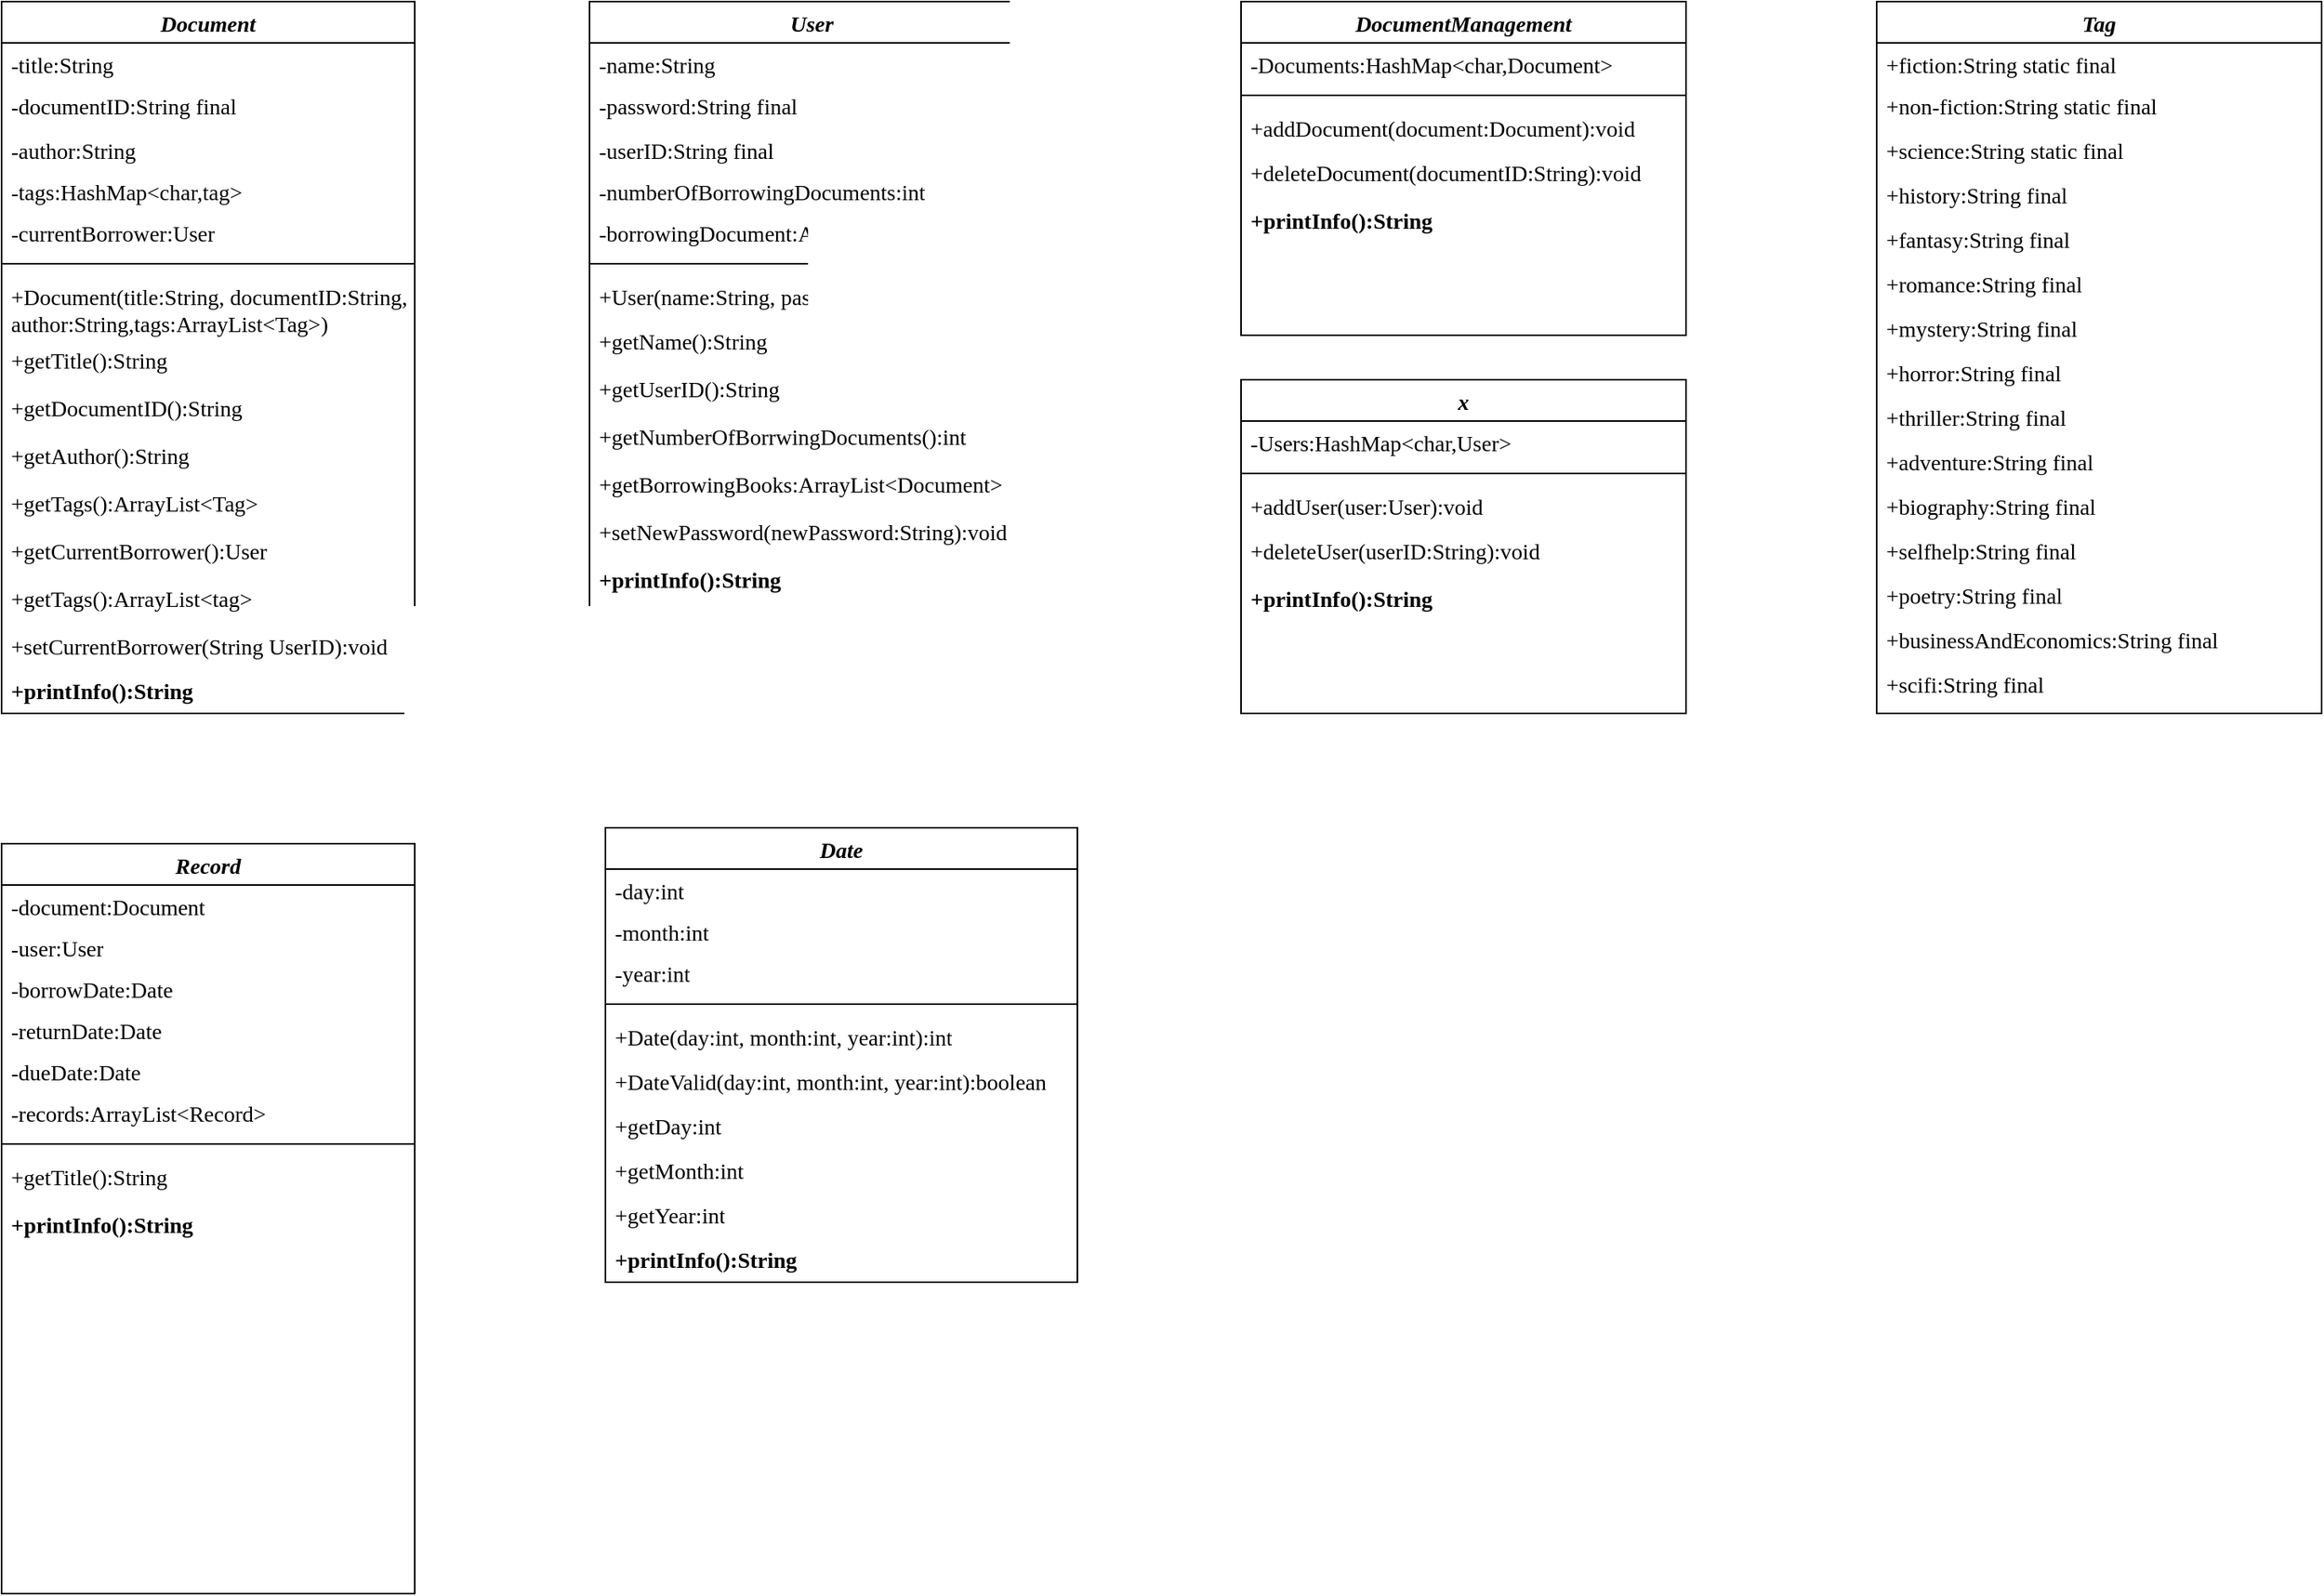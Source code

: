 <mxfile version="26.1.0">
  <diagram id="C5RBs43oDa-KdzZeNtuy" name="Page-1">
    <mxGraphModel dx="1246" dy="526" grid="1" gridSize="10" guides="1" tooltips="1" connect="1" arrows="1" fold="1" page="1" pageScale="1" pageWidth="827" pageHeight="1169" math="0" shadow="0">
      <root>
        <mxCell id="WIyWlLk6GJQsqaUBKTNV-0" />
        <mxCell id="WIyWlLk6GJQsqaUBKTNV-1" parent="WIyWlLk6GJQsqaUBKTNV-0" />
        <mxCell id="zkfFHV4jXpPFQw0GAbJ--0" value="Document" style="swimlane;fontStyle=3;align=center;verticalAlign=top;childLayout=stackLayout;horizontal=1;startSize=26;horizontalStack=0;resizeParent=1;resizeLast=0;collapsible=1;marginBottom=0;rounded=0;shadow=0;strokeWidth=1;whiteSpace=wrap;fontSize=14;fontFamily=Mali;" parent="WIyWlLk6GJQsqaUBKTNV-1" vertex="1">
          <mxGeometry x="140" width="260" height="448" as="geometry">
            <mxRectangle x="220" y="120" width="160" height="26" as="alternateBounds" />
          </mxGeometry>
        </mxCell>
        <mxCell id="zkfFHV4jXpPFQw0GAbJ--2" value="-title:String" style="text;align=left;verticalAlign=top;spacingLeft=4;spacingRight=4;overflow=hidden;rotatable=0;points=[[0,0.5],[1,0.5]];portConstraint=eastwest;rounded=0;shadow=0;html=0;whiteSpace=wrap;fontSize=14;fontFamily=Mali;" parent="zkfFHV4jXpPFQw0GAbJ--0" vertex="1">
          <mxGeometry y="26" width="260" height="26" as="geometry" />
        </mxCell>
        <mxCell id="zkfFHV4jXpPFQw0GAbJ--3" value="-documentID:String final" style="text;align=left;verticalAlign=top;spacingLeft=4;spacingRight=4;overflow=hidden;rotatable=0;points=[[0,0.5],[1,0.5]];portConstraint=eastwest;rounded=0;shadow=0;html=0;whiteSpace=wrap;fontSize=14;fontFamily=Mali;" parent="zkfFHV4jXpPFQw0GAbJ--0" vertex="1">
          <mxGeometry y="52" width="260" height="28" as="geometry" />
        </mxCell>
        <mxCell id="aTSul-BIoo_N8RE2OFc6-5" value="-author:String" style="text;align=left;verticalAlign=top;spacingLeft=4;spacingRight=4;overflow=hidden;rotatable=0;points=[[0,0.5],[1,0.5]];portConstraint=eastwest;rounded=0;shadow=0;html=0;whiteSpace=wrap;fontSize=14;fontFamily=Mali;" parent="zkfFHV4jXpPFQw0GAbJ--0" vertex="1">
          <mxGeometry y="80" width="260" height="26" as="geometry" />
        </mxCell>
        <mxCell id="aTSul-BIoo_N8RE2OFc6-9" value="-tags:HashMap&lt;char,tag&gt;" style="text;align=left;verticalAlign=top;spacingLeft=4;spacingRight=4;overflow=hidden;rotatable=0;points=[[0,0.5],[1,0.5]];portConstraint=eastwest;rounded=0;shadow=0;html=0;whiteSpace=wrap;fontSize=14;fontFamily=Mali;" parent="zkfFHV4jXpPFQw0GAbJ--0" vertex="1">
          <mxGeometry y="106" width="260" height="26" as="geometry" />
        </mxCell>
        <mxCell id="aTSul-BIoo_N8RE2OFc6-10" value="-currentBorrower:User" style="text;align=left;verticalAlign=top;spacingLeft=4;spacingRight=4;overflow=hidden;rotatable=0;points=[[0,0.5],[1,0.5]];portConstraint=eastwest;rounded=0;shadow=0;html=0;whiteSpace=wrap;fontSize=14;fontFamily=Mali;" parent="zkfFHV4jXpPFQw0GAbJ--0" vertex="1">
          <mxGeometry y="132" width="260" height="26" as="geometry" />
        </mxCell>
        <mxCell id="zkfFHV4jXpPFQw0GAbJ--4" value="" style="line;html=1;strokeWidth=1;align=left;verticalAlign=middle;spacingTop=-1;spacingLeft=3;spacingRight=3;rotatable=0;labelPosition=right;points=[];portConstraint=eastwest;whiteSpace=wrap;fontSize=14;fontFamily=Mali;" parent="zkfFHV4jXpPFQw0GAbJ--0" vertex="1">
          <mxGeometry y="158" width="260" height="14" as="geometry" />
        </mxCell>
        <mxCell id="zkfFHV4jXpPFQw0GAbJ--5" value="+Document(title:String, documentID:String, author:String,tags:ArrayList&lt;Tag&gt;)" style="text;align=left;verticalAlign=top;spacingLeft=4;spacingRight=4;overflow=hidden;rotatable=0;points=[[0,0.5],[1,0.5]];portConstraint=eastwest;whiteSpace=wrap;fontSize=14;fontFamily=Mali;" parent="zkfFHV4jXpPFQw0GAbJ--0" vertex="1">
          <mxGeometry y="172" width="260" height="40" as="geometry" />
        </mxCell>
        <mxCell id="IluqJxnMN8UQDmzil1uz-0" value="+getTitle():String" style="text;align=left;verticalAlign=top;spacingLeft=4;spacingRight=4;overflow=hidden;rotatable=0;points=[[0,0.5],[1,0.5]];portConstraint=eastwest;whiteSpace=wrap;fontSize=14;fontFamily=Mali;" parent="zkfFHV4jXpPFQw0GAbJ--0" vertex="1">
          <mxGeometry y="212" width="260" height="30" as="geometry" />
        </mxCell>
        <mxCell id="IluqJxnMN8UQDmzil1uz-1" value="+getDocumentID():String" style="text;align=left;verticalAlign=top;spacingLeft=4;spacingRight=4;overflow=hidden;rotatable=0;points=[[0,0.5],[1,0.5]];portConstraint=eastwest;whiteSpace=wrap;fontSize=14;fontFamily=Mali;" parent="zkfFHV4jXpPFQw0GAbJ--0" vertex="1">
          <mxGeometry y="242" width="260" height="30" as="geometry" />
        </mxCell>
        <mxCell id="IluqJxnMN8UQDmzil1uz-2" value="+getAuthor():String" style="text;align=left;verticalAlign=top;spacingLeft=4;spacingRight=4;overflow=hidden;rotatable=0;points=[[0,0.5],[1,0.5]];portConstraint=eastwest;whiteSpace=wrap;fontSize=14;fontFamily=Mali;" parent="zkfFHV4jXpPFQw0GAbJ--0" vertex="1">
          <mxGeometry y="272" width="260" height="30" as="geometry" />
        </mxCell>
        <mxCell id="IluqJxnMN8UQDmzil1uz-3" value="+getTags():ArrayList&lt;Tag&gt;" style="text;align=left;verticalAlign=top;spacingLeft=4;spacingRight=4;overflow=hidden;rotatable=0;points=[[0,0.5],[1,0.5]];portConstraint=eastwest;whiteSpace=wrap;fontSize=14;fontFamily=Mali;" parent="zkfFHV4jXpPFQw0GAbJ--0" vertex="1">
          <mxGeometry y="302" width="260" height="30" as="geometry" />
        </mxCell>
        <mxCell id="IluqJxnMN8UQDmzil1uz-4" value="+getCurrentBorrower():User" style="text;align=left;verticalAlign=top;spacingLeft=4;spacingRight=4;overflow=hidden;rotatable=0;points=[[0,0.5],[1,0.5]];portConstraint=eastwest;whiteSpace=wrap;fontSize=14;fontFamily=Mali;" parent="zkfFHV4jXpPFQw0GAbJ--0" vertex="1">
          <mxGeometry y="332" width="260" height="30" as="geometry" />
        </mxCell>
        <mxCell id="IluqJxnMN8UQDmzil1uz-5" value="+getTags():ArrayList&lt;tag&gt;" style="text;align=left;verticalAlign=top;spacingLeft=4;spacingRight=4;overflow=hidden;rotatable=0;points=[[0,0.5],[1,0.5]];portConstraint=eastwest;whiteSpace=wrap;fontSize=14;fontFamily=Mali;" parent="zkfFHV4jXpPFQw0GAbJ--0" vertex="1">
          <mxGeometry y="362" width="260" height="30" as="geometry" />
        </mxCell>
        <mxCell id="IluqJxnMN8UQDmzil1uz-6" value="+setCurrentBorrower(String UserID):void" style="text;align=left;verticalAlign=top;spacingLeft=4;spacingRight=4;overflow=hidden;rotatable=0;points=[[0,0.5],[1,0.5]];portConstraint=eastwest;whiteSpace=wrap;fontSize=14;fontFamily=Mali;" parent="zkfFHV4jXpPFQw0GAbJ--0" vertex="1">
          <mxGeometry y="392" width="260" height="28" as="geometry" />
        </mxCell>
        <mxCell id="IluqJxnMN8UQDmzil1uz-8" value="+printInfo():String" style="text;align=left;verticalAlign=top;spacingLeft=4;spacingRight=4;overflow=hidden;rotatable=0;points=[[0,0.5],[1,0.5]];portConstraint=eastwest;whiteSpace=wrap;fontSize=14;fontFamily=Mali;fontStyle=1" parent="zkfFHV4jXpPFQw0GAbJ--0" vertex="1">
          <mxGeometry y="420" width="260" height="28" as="geometry" />
        </mxCell>
        <mxCell id="IluqJxnMN8UQDmzil1uz-9" value="User" style="swimlane;fontStyle=3;align=center;verticalAlign=top;childLayout=stackLayout;horizontal=1;startSize=26;horizontalStack=0;resizeParent=1;resizeLast=0;collapsible=1;marginBottom=0;rounded=0;shadow=0;strokeWidth=1;whiteSpace=wrap;fontSize=14;fontFamily=Mali;" parent="WIyWlLk6GJQsqaUBKTNV-1" vertex="1">
          <mxGeometry x="510" width="280" height="448" as="geometry">
            <mxRectangle x="220" y="120" width="160" height="26" as="alternateBounds" />
          </mxGeometry>
        </mxCell>
        <mxCell id="IluqJxnMN8UQDmzil1uz-10" value="-name:String" style="text;align=left;verticalAlign=top;spacingLeft=4;spacingRight=4;overflow=hidden;rotatable=0;points=[[0,0.5],[1,0.5]];portConstraint=eastwest;rounded=0;shadow=0;html=0;whiteSpace=wrap;fontSize=14;fontFamily=Mali;" parent="IluqJxnMN8UQDmzil1uz-9" vertex="1">
          <mxGeometry y="26" width="280" height="26" as="geometry" />
        </mxCell>
        <mxCell id="IluqJxnMN8UQDmzil1uz-11" value="-password:String final" style="text;align=left;verticalAlign=top;spacingLeft=4;spacingRight=4;overflow=hidden;rotatable=0;points=[[0,0.5],[1,0.5]];portConstraint=eastwest;rounded=0;shadow=0;html=0;whiteSpace=wrap;fontSize=14;fontFamily=Mali;" parent="IluqJxnMN8UQDmzil1uz-9" vertex="1">
          <mxGeometry y="52" width="280" height="28" as="geometry" />
        </mxCell>
        <mxCell id="IluqJxnMN8UQDmzil1uz-12" value="-userID:String final" style="text;align=left;verticalAlign=top;spacingLeft=4;spacingRight=4;overflow=hidden;rotatable=0;points=[[0,0.5],[1,0.5]];portConstraint=eastwest;rounded=0;shadow=0;html=0;whiteSpace=wrap;fontSize=14;fontFamily=Mali;" parent="IluqJxnMN8UQDmzil1uz-9" vertex="1">
          <mxGeometry y="80" width="280" height="26" as="geometry" />
        </mxCell>
        <mxCell id="IluqJxnMN8UQDmzil1uz-13" value="-numberOfBorrowingDocuments:int" style="text;align=left;verticalAlign=top;spacingLeft=4;spacingRight=4;overflow=hidden;rotatable=0;points=[[0,0.5],[1,0.5]];portConstraint=eastwest;rounded=0;shadow=0;html=0;whiteSpace=wrap;fontSize=14;fontFamily=Mali;" parent="IluqJxnMN8UQDmzil1uz-9" vertex="1">
          <mxGeometry y="106" width="280" height="26" as="geometry" />
        </mxCell>
        <mxCell id="IluqJxnMN8UQDmzil1uz-14" value="-borrowingDocument:ArrayList&lt;Document&gt;" style="text;align=left;verticalAlign=top;spacingLeft=4;spacingRight=4;overflow=hidden;rotatable=0;points=[[0,0.5],[1,0.5]];portConstraint=eastwest;rounded=0;shadow=0;html=0;whiteSpace=wrap;fontSize=14;fontFamily=Mali;" parent="IluqJxnMN8UQDmzil1uz-9" vertex="1">
          <mxGeometry y="132" width="280" height="26" as="geometry" />
        </mxCell>
        <mxCell id="IluqJxnMN8UQDmzil1uz-15" value="" style="line;html=1;strokeWidth=1;align=left;verticalAlign=middle;spacingTop=-1;spacingLeft=3;spacingRight=3;rotatable=0;labelPosition=right;points=[];portConstraint=eastwest;whiteSpace=wrap;fontSize=14;fontFamily=Mali;" parent="IluqJxnMN8UQDmzil1uz-9" vertex="1">
          <mxGeometry y="158" width="280" height="14" as="geometry" />
        </mxCell>
        <mxCell id="IluqJxnMN8UQDmzil1uz-16" value="+User(name:String, password:String)" style="text;align=left;verticalAlign=top;spacingLeft=4;spacingRight=4;overflow=hidden;rotatable=0;points=[[0,0.5],[1,0.5]];portConstraint=eastwest;whiteSpace=wrap;fontSize=14;fontFamily=Mali;" parent="IluqJxnMN8UQDmzil1uz-9" vertex="1">
          <mxGeometry y="172" width="280" height="28" as="geometry" />
        </mxCell>
        <mxCell id="IluqJxnMN8UQDmzil1uz-17" value="+getName():String" style="text;align=left;verticalAlign=top;spacingLeft=4;spacingRight=4;overflow=hidden;rotatable=0;points=[[0,0.5],[1,0.5]];portConstraint=eastwest;whiteSpace=wrap;fontSize=14;fontFamily=Mali;" parent="IluqJxnMN8UQDmzil1uz-9" vertex="1">
          <mxGeometry y="200" width="280" height="30" as="geometry" />
        </mxCell>
        <mxCell id="IluqJxnMN8UQDmzil1uz-18" value="+getUserID():String" style="text;align=left;verticalAlign=top;spacingLeft=4;spacingRight=4;overflow=hidden;rotatable=0;points=[[0,0.5],[1,0.5]];portConstraint=eastwest;whiteSpace=wrap;fontSize=14;fontFamily=Mali;" parent="IluqJxnMN8UQDmzil1uz-9" vertex="1">
          <mxGeometry y="230" width="280" height="30" as="geometry" />
        </mxCell>
        <mxCell id="IluqJxnMN8UQDmzil1uz-19" value="+getNumberOfBorrwingDocuments():int" style="text;align=left;verticalAlign=top;spacingLeft=4;spacingRight=4;overflow=hidden;rotatable=0;points=[[0,0.5],[1,0.5]];portConstraint=eastwest;whiteSpace=wrap;fontSize=14;fontFamily=Mali;" parent="IluqJxnMN8UQDmzil1uz-9" vertex="1">
          <mxGeometry y="260" width="280" height="30" as="geometry" />
        </mxCell>
        <mxCell id="IluqJxnMN8UQDmzil1uz-20" value="+getBorrowingBooks:ArrayList&lt;Document&gt;" style="text;align=left;verticalAlign=top;spacingLeft=4;spacingRight=4;overflow=hidden;rotatable=0;points=[[0,0.5],[1,0.5]];portConstraint=eastwest;whiteSpace=wrap;fontSize=14;fontFamily=Mali;" parent="IluqJxnMN8UQDmzil1uz-9" vertex="1">
          <mxGeometry y="290" width="280" height="30" as="geometry" />
        </mxCell>
        <mxCell id="IluqJxnMN8UQDmzil1uz-21" value="+setNewPassword(newPassword:String):void" style="text;align=left;verticalAlign=top;spacingLeft=4;spacingRight=4;overflow=hidden;rotatable=0;points=[[0,0.5],[1,0.5]];portConstraint=eastwest;whiteSpace=wrap;fontSize=14;fontFamily=Mali;" parent="IluqJxnMN8UQDmzil1uz-9" vertex="1">
          <mxGeometry y="320" width="280" height="30" as="geometry" />
        </mxCell>
        <mxCell id="IluqJxnMN8UQDmzil1uz-24" value="+printInfo():String" style="text;align=left;verticalAlign=top;spacingLeft=4;spacingRight=4;overflow=hidden;rotatable=0;points=[[0,0.5],[1,0.5]];portConstraint=eastwest;whiteSpace=wrap;fontSize=14;fontFamily=Mali;fontStyle=1" parent="IluqJxnMN8UQDmzil1uz-9" vertex="1">
          <mxGeometry y="350" width="280" height="28" as="geometry" />
        </mxCell>
        <mxCell id="IluqJxnMN8UQDmzil1uz-26" value="DocumentManagement" style="swimlane;fontStyle=3;align=center;verticalAlign=top;childLayout=stackLayout;horizontal=1;startSize=26;horizontalStack=0;resizeParent=1;resizeLast=0;collapsible=1;marginBottom=0;rounded=0;shadow=0;strokeWidth=1;whiteSpace=wrap;fontSize=14;fontFamily=Mali;" parent="WIyWlLk6GJQsqaUBKTNV-1" vertex="1">
          <mxGeometry x="920" width="280" height="210" as="geometry">
            <mxRectangle x="220" y="120" width="160" height="26" as="alternateBounds" />
          </mxGeometry>
        </mxCell>
        <mxCell id="IluqJxnMN8UQDmzil1uz-27" value="-Documents:HashMap&lt;char,Document&gt;" style="text;align=left;verticalAlign=top;spacingLeft=4;spacingRight=4;overflow=hidden;rotatable=0;points=[[0,0.5],[1,0.5]];portConstraint=eastwest;rounded=0;shadow=0;html=0;whiteSpace=wrap;fontSize=14;fontFamily=Mali;" parent="IluqJxnMN8UQDmzil1uz-26" vertex="1">
          <mxGeometry y="26" width="280" height="26" as="geometry" />
        </mxCell>
        <mxCell id="IluqJxnMN8UQDmzil1uz-32" value="" style="line;html=1;strokeWidth=1;align=left;verticalAlign=middle;spacingTop=-1;spacingLeft=3;spacingRight=3;rotatable=0;labelPosition=right;points=[];portConstraint=eastwest;whiteSpace=wrap;fontSize=14;fontFamily=Mali;" parent="IluqJxnMN8UQDmzil1uz-26" vertex="1">
          <mxGeometry y="52" width="280" height="14" as="geometry" />
        </mxCell>
        <mxCell id="IluqJxnMN8UQDmzil1uz-33" value="+addDocument(document:Document):void" style="text;align=left;verticalAlign=top;spacingLeft=4;spacingRight=4;overflow=hidden;rotatable=0;points=[[0,0.5],[1,0.5]];portConstraint=eastwest;whiteSpace=wrap;fontSize=14;fontFamily=Mali;" parent="IluqJxnMN8UQDmzil1uz-26" vertex="1">
          <mxGeometry y="66" width="280" height="28" as="geometry" />
        </mxCell>
        <mxCell id="IluqJxnMN8UQDmzil1uz-34" value="+deleteDocument(documentID:String):void" style="text;align=left;verticalAlign=top;spacingLeft=4;spacingRight=4;overflow=hidden;rotatable=0;points=[[0,0.5],[1,0.5]];portConstraint=eastwest;whiteSpace=wrap;fontSize=14;fontFamily=Mali;" parent="IluqJxnMN8UQDmzil1uz-26" vertex="1">
          <mxGeometry y="94" width="280" height="30" as="geometry" />
        </mxCell>
        <mxCell id="IluqJxnMN8UQDmzil1uz-39" value="+printInfo():String" style="text;align=left;verticalAlign=top;spacingLeft=4;spacingRight=4;overflow=hidden;rotatable=0;points=[[0,0.5],[1,0.5]];portConstraint=eastwest;whiteSpace=wrap;fontSize=14;fontFamily=Mali;fontStyle=1" parent="IluqJxnMN8UQDmzil1uz-26" vertex="1">
          <mxGeometry y="124" width="280" height="28" as="geometry" />
        </mxCell>
        <mxCell id="IluqJxnMN8UQDmzil1uz-41" value="x" style="swimlane;fontStyle=3;align=center;verticalAlign=top;childLayout=stackLayout;horizontal=1;startSize=26;horizontalStack=0;resizeParent=1;resizeLast=0;collapsible=1;marginBottom=0;rounded=0;shadow=0;strokeWidth=1;whiteSpace=wrap;fontSize=14;fontFamily=Mali;" parent="WIyWlLk6GJQsqaUBKTNV-1" vertex="1">
          <mxGeometry x="920" y="238" width="280" height="210" as="geometry">
            <mxRectangle x="220" y="120" width="160" height="26" as="alternateBounds" />
          </mxGeometry>
        </mxCell>
        <mxCell id="IluqJxnMN8UQDmzil1uz-42" value="-Users:HashMap&lt;char,User&gt;" style="text;align=left;verticalAlign=top;spacingLeft=4;spacingRight=4;overflow=hidden;rotatable=0;points=[[0,0.5],[1,0.5]];portConstraint=eastwest;rounded=0;shadow=0;html=0;whiteSpace=wrap;fontSize=14;fontFamily=Mali;" parent="IluqJxnMN8UQDmzil1uz-41" vertex="1">
          <mxGeometry y="26" width="280" height="26" as="geometry" />
        </mxCell>
        <mxCell id="IluqJxnMN8UQDmzil1uz-43" value="" style="line;html=1;strokeWidth=1;align=left;verticalAlign=middle;spacingTop=-1;spacingLeft=3;spacingRight=3;rotatable=0;labelPosition=right;points=[];portConstraint=eastwest;whiteSpace=wrap;fontSize=14;fontFamily=Mali;" parent="IluqJxnMN8UQDmzil1uz-41" vertex="1">
          <mxGeometry y="52" width="280" height="14" as="geometry" />
        </mxCell>
        <mxCell id="IluqJxnMN8UQDmzil1uz-44" value="+addUser(user:User):void" style="text;align=left;verticalAlign=top;spacingLeft=4;spacingRight=4;overflow=hidden;rotatable=0;points=[[0,0.5],[1,0.5]];portConstraint=eastwest;whiteSpace=wrap;fontSize=14;fontFamily=Mali;" parent="IluqJxnMN8UQDmzil1uz-41" vertex="1">
          <mxGeometry y="66" width="280" height="28" as="geometry" />
        </mxCell>
        <mxCell id="IluqJxnMN8UQDmzil1uz-45" value="+deleteUser(userID:String):void" style="text;align=left;verticalAlign=top;spacingLeft=4;spacingRight=4;overflow=hidden;rotatable=0;points=[[0,0.5],[1,0.5]];portConstraint=eastwest;whiteSpace=wrap;fontSize=14;fontFamily=Mali;" parent="IluqJxnMN8UQDmzil1uz-41" vertex="1">
          <mxGeometry y="94" width="280" height="30" as="geometry" />
        </mxCell>
        <mxCell id="IluqJxnMN8UQDmzil1uz-46" value="+printInfo():String" style="text;align=left;verticalAlign=top;spacingLeft=4;spacingRight=4;overflow=hidden;rotatable=0;points=[[0,0.5],[1,0.5]];portConstraint=eastwest;whiteSpace=wrap;fontSize=14;fontFamily=Mali;fontStyle=1" parent="IluqJxnMN8UQDmzil1uz-41" vertex="1">
          <mxGeometry y="124" width="280" height="28" as="geometry" />
        </mxCell>
        <mxCell id="IluqJxnMN8UQDmzil1uz-47" value="Tag" style="swimlane;fontStyle=3;align=center;verticalAlign=top;childLayout=stackLayout;horizontal=1;startSize=26;horizontalStack=0;resizeParent=1;resizeLast=0;collapsible=1;marginBottom=0;rounded=0;shadow=0;strokeWidth=1;whiteSpace=wrap;fontSize=14;fontFamily=Mali;" parent="WIyWlLk6GJQsqaUBKTNV-1" vertex="1">
          <mxGeometry x="1320" width="280" height="448" as="geometry">
            <mxRectangle x="220" y="120" width="160" height="26" as="alternateBounds" />
          </mxGeometry>
        </mxCell>
        <mxCell id="IluqJxnMN8UQDmzil1uz-48" value="+fiction:String static final" style="text;align=left;verticalAlign=top;spacingLeft=4;spacingRight=4;overflow=hidden;rotatable=0;points=[[0,0.5],[1,0.5]];portConstraint=eastwest;rounded=0;shadow=0;html=0;whiteSpace=wrap;fontSize=14;fontFamily=Mali;" parent="IluqJxnMN8UQDmzil1uz-47" vertex="1">
          <mxGeometry y="26" width="280" height="26" as="geometry" />
        </mxCell>
        <mxCell id="IluqJxnMN8UQDmzil1uz-49" value="+non-fiction:String static final" style="text;align=left;verticalAlign=top;spacingLeft=4;spacingRight=4;overflow=hidden;rotatable=0;points=[[0,0.5],[1,0.5]];portConstraint=eastwest;rounded=0;shadow=0;html=0;whiteSpace=wrap;fontSize=14;fontFamily=Mali;" parent="IluqJxnMN8UQDmzil1uz-47" vertex="1">
          <mxGeometry y="52" width="280" height="28" as="geometry" />
        </mxCell>
        <mxCell id="IluqJxnMN8UQDmzil1uz-62" value="+science:String static final" style="text;align=left;verticalAlign=top;spacingLeft=4;spacingRight=4;overflow=hidden;rotatable=0;points=[[0,0.5],[1,0.5]];portConstraint=eastwest;rounded=0;shadow=0;html=0;whiteSpace=wrap;fontSize=14;fontFamily=Mali;" parent="IluqJxnMN8UQDmzil1uz-47" vertex="1">
          <mxGeometry y="80" width="280" height="28" as="geometry" />
        </mxCell>
        <mxCell id="IluqJxnMN8UQDmzil1uz-64" value="+history:String final" style="text;align=left;verticalAlign=top;spacingLeft=4;spacingRight=4;overflow=hidden;rotatable=0;points=[[0,0.5],[1,0.5]];portConstraint=eastwest;rounded=0;shadow=0;html=0;whiteSpace=wrap;fontSize=14;fontFamily=Mali;" parent="IluqJxnMN8UQDmzil1uz-47" vertex="1">
          <mxGeometry y="108" width="280" height="28" as="geometry" />
        </mxCell>
        <mxCell id="IluqJxnMN8UQDmzil1uz-63" value="+fantasy:String final" style="text;align=left;verticalAlign=top;spacingLeft=4;spacingRight=4;overflow=hidden;rotatable=0;points=[[0,0.5],[1,0.5]];portConstraint=eastwest;rounded=0;shadow=0;html=0;whiteSpace=wrap;fontSize=14;fontFamily=Mali;" parent="IluqJxnMN8UQDmzil1uz-47" vertex="1">
          <mxGeometry y="136" width="280" height="28" as="geometry" />
        </mxCell>
        <mxCell id="IluqJxnMN8UQDmzil1uz-66" value="+romance:String final" style="text;align=left;verticalAlign=top;spacingLeft=4;spacingRight=4;overflow=hidden;rotatable=0;points=[[0,0.5],[1,0.5]];portConstraint=eastwest;rounded=0;shadow=0;html=0;whiteSpace=wrap;fontSize=14;fontFamily=Mali;" parent="IluqJxnMN8UQDmzil1uz-47" vertex="1">
          <mxGeometry y="164" width="280" height="28" as="geometry" />
        </mxCell>
        <mxCell id="IluqJxnMN8UQDmzil1uz-65" value="+mystery:String final" style="text;align=left;verticalAlign=top;spacingLeft=4;spacingRight=4;overflow=hidden;rotatable=0;points=[[0,0.5],[1,0.5]];portConstraint=eastwest;rounded=0;shadow=0;html=0;whiteSpace=wrap;fontSize=14;fontFamily=Mali;" parent="IluqJxnMN8UQDmzil1uz-47" vertex="1">
          <mxGeometry y="192" width="280" height="28" as="geometry" />
        </mxCell>
        <mxCell id="IluqJxnMN8UQDmzil1uz-67" value="+horror:String final" style="text;align=left;verticalAlign=top;spacingLeft=4;spacingRight=4;overflow=hidden;rotatable=0;points=[[0,0.5],[1,0.5]];portConstraint=eastwest;rounded=0;shadow=0;html=0;whiteSpace=wrap;fontSize=14;fontFamily=Mali;" parent="IluqJxnMN8UQDmzil1uz-47" vertex="1">
          <mxGeometry y="220" width="280" height="28" as="geometry" />
        </mxCell>
        <mxCell id="IluqJxnMN8UQDmzil1uz-68" value="+thriller:String final" style="text;align=left;verticalAlign=top;spacingLeft=4;spacingRight=4;overflow=hidden;rotatable=0;points=[[0,0.5],[1,0.5]];portConstraint=eastwest;rounded=0;shadow=0;html=0;whiteSpace=wrap;fontSize=14;fontFamily=Mali;" parent="IluqJxnMN8UQDmzil1uz-47" vertex="1">
          <mxGeometry y="248" width="280" height="28" as="geometry" />
        </mxCell>
        <mxCell id="IluqJxnMN8UQDmzil1uz-69" value="+adventure:String final" style="text;align=left;verticalAlign=top;spacingLeft=4;spacingRight=4;overflow=hidden;rotatable=0;points=[[0,0.5],[1,0.5]];portConstraint=eastwest;rounded=0;shadow=0;html=0;whiteSpace=wrap;fontSize=14;fontFamily=Mali;" parent="IluqJxnMN8UQDmzil1uz-47" vertex="1">
          <mxGeometry y="276" width="280" height="28" as="geometry" />
        </mxCell>
        <mxCell id="IluqJxnMN8UQDmzil1uz-70" value="+biography:String final" style="text;align=left;verticalAlign=top;spacingLeft=4;spacingRight=4;overflow=hidden;rotatable=0;points=[[0,0.5],[1,0.5]];portConstraint=eastwest;rounded=0;shadow=0;html=0;whiteSpace=wrap;fontSize=14;fontFamily=Mali;" parent="IluqJxnMN8UQDmzil1uz-47" vertex="1">
          <mxGeometry y="304" width="280" height="28" as="geometry" />
        </mxCell>
        <mxCell id="IluqJxnMN8UQDmzil1uz-71" value="+selfhelp:String final" style="text;align=left;verticalAlign=top;spacingLeft=4;spacingRight=4;overflow=hidden;rotatable=0;points=[[0,0.5],[1,0.5]];portConstraint=eastwest;rounded=0;shadow=0;html=0;whiteSpace=wrap;fontSize=14;fontFamily=Mali;" parent="IluqJxnMN8UQDmzil1uz-47" vertex="1">
          <mxGeometry y="332" width="280" height="28" as="geometry" />
        </mxCell>
        <mxCell id="IluqJxnMN8UQDmzil1uz-72" value="+poetry:String final" style="text;align=left;verticalAlign=top;spacingLeft=4;spacingRight=4;overflow=hidden;rotatable=0;points=[[0,0.5],[1,0.5]];portConstraint=eastwest;rounded=0;shadow=0;html=0;whiteSpace=wrap;fontSize=14;fontFamily=Mali;" parent="IluqJxnMN8UQDmzil1uz-47" vertex="1">
          <mxGeometry y="360" width="280" height="28" as="geometry" />
        </mxCell>
        <mxCell id="IluqJxnMN8UQDmzil1uz-73" value="+businessAndEconomics:String final" style="text;align=left;verticalAlign=top;spacingLeft=4;spacingRight=4;overflow=hidden;rotatable=0;points=[[0,0.5],[1,0.5]];portConstraint=eastwest;rounded=0;shadow=0;html=0;whiteSpace=wrap;fontSize=14;fontFamily=Mali;" parent="IluqJxnMN8UQDmzil1uz-47" vertex="1">
          <mxGeometry y="388" width="280" height="28" as="geometry" />
        </mxCell>
        <mxCell id="IluqJxnMN8UQDmzil1uz-74" value="+scifi:String final" style="text;align=left;verticalAlign=top;spacingLeft=4;spacingRight=4;overflow=hidden;rotatable=0;points=[[0,0.5],[1,0.5]];portConstraint=eastwest;rounded=0;shadow=0;html=0;whiteSpace=wrap;fontSize=14;fontFamily=Mali;" parent="IluqJxnMN8UQDmzil1uz-47" vertex="1">
          <mxGeometry y="416" width="280" height="28" as="geometry" />
        </mxCell>
        <mxCell id="-RELGFcGICETQjLelU8a-1" value="Record" style="swimlane;fontStyle=3;align=center;verticalAlign=top;childLayout=stackLayout;horizontal=1;startSize=26;horizontalStack=0;resizeParent=1;resizeLast=0;collapsible=1;marginBottom=0;rounded=0;shadow=0;strokeWidth=1;whiteSpace=wrap;fontSize=14;fontFamily=Mali;" vertex="1" parent="WIyWlLk6GJQsqaUBKTNV-1">
          <mxGeometry x="140" y="530" width="260" height="472" as="geometry">
            <mxRectangle x="220" y="120" width="160" height="26" as="alternateBounds" />
          </mxGeometry>
        </mxCell>
        <mxCell id="-RELGFcGICETQjLelU8a-2" value="-document:Document" style="text;align=left;verticalAlign=top;spacingLeft=4;spacingRight=4;overflow=hidden;rotatable=0;points=[[0,0.5],[1,0.5]];portConstraint=eastwest;rounded=0;shadow=0;html=0;whiteSpace=wrap;fontSize=14;fontFamily=Mali;" vertex="1" parent="-RELGFcGICETQjLelU8a-1">
          <mxGeometry y="26" width="260" height="26" as="geometry" />
        </mxCell>
        <mxCell id="-RELGFcGICETQjLelU8a-4" value="-user:User" style="text;align=left;verticalAlign=top;spacingLeft=4;spacingRight=4;overflow=hidden;rotatable=0;points=[[0,0.5],[1,0.5]];portConstraint=eastwest;rounded=0;shadow=0;html=0;whiteSpace=wrap;fontSize=14;fontFamily=Mali;" vertex="1" parent="-RELGFcGICETQjLelU8a-1">
          <mxGeometry y="52" width="260" height="26" as="geometry" />
        </mxCell>
        <mxCell id="-RELGFcGICETQjLelU8a-5" value="-borrowDate:Date" style="text;align=left;verticalAlign=top;spacingLeft=4;spacingRight=4;overflow=hidden;rotatable=0;points=[[0,0.5],[1,0.5]];portConstraint=eastwest;rounded=0;shadow=0;html=0;whiteSpace=wrap;fontSize=14;fontFamily=Mali;" vertex="1" parent="-RELGFcGICETQjLelU8a-1">
          <mxGeometry y="78" width="260" height="26" as="geometry" />
        </mxCell>
        <mxCell id="-RELGFcGICETQjLelU8a-6" value="-returnDate:Date" style="text;align=left;verticalAlign=top;spacingLeft=4;spacingRight=4;overflow=hidden;rotatable=0;points=[[0,0.5],[1,0.5]];portConstraint=eastwest;rounded=0;shadow=0;html=0;whiteSpace=wrap;fontSize=14;fontFamily=Mali;" vertex="1" parent="-RELGFcGICETQjLelU8a-1">
          <mxGeometry y="104" width="260" height="26" as="geometry" />
        </mxCell>
        <mxCell id="-RELGFcGICETQjLelU8a-30" value="-dueDate:Date" style="text;align=left;verticalAlign=top;spacingLeft=4;spacingRight=4;overflow=hidden;rotatable=0;points=[[0,0.5],[1,0.5]];portConstraint=eastwest;rounded=0;shadow=0;html=0;whiteSpace=wrap;fontSize=14;fontFamily=Mali;" vertex="1" parent="-RELGFcGICETQjLelU8a-1">
          <mxGeometry y="130" width="260" height="26" as="geometry" />
        </mxCell>
        <mxCell id="-RELGFcGICETQjLelU8a-31" value="-records:ArrayList&lt;Record&gt;" style="text;align=left;verticalAlign=top;spacingLeft=4;spacingRight=4;overflow=hidden;rotatable=0;points=[[0,0.5],[1,0.5]];portConstraint=eastwest;rounded=0;shadow=0;html=0;whiteSpace=wrap;fontSize=14;fontFamily=Mali;" vertex="1" parent="-RELGFcGICETQjLelU8a-1">
          <mxGeometry y="156" width="260" height="26" as="geometry" />
        </mxCell>
        <mxCell id="-RELGFcGICETQjLelU8a-7" value="" style="line;html=1;strokeWidth=1;align=left;verticalAlign=middle;spacingTop=-1;spacingLeft=3;spacingRight=3;rotatable=0;labelPosition=right;points=[];portConstraint=eastwest;whiteSpace=wrap;fontSize=14;fontFamily=Mali;" vertex="1" parent="-RELGFcGICETQjLelU8a-1">
          <mxGeometry y="182" width="260" height="14" as="geometry" />
        </mxCell>
        <mxCell id="-RELGFcGICETQjLelU8a-9" value="+getTitle():String" style="text;align=left;verticalAlign=top;spacingLeft=4;spacingRight=4;overflow=hidden;rotatable=0;points=[[0,0.5],[1,0.5]];portConstraint=eastwest;whiteSpace=wrap;fontSize=14;fontFamily=Mali;" vertex="1" parent="-RELGFcGICETQjLelU8a-1">
          <mxGeometry y="196" width="260" height="30" as="geometry" />
        </mxCell>
        <mxCell id="-RELGFcGICETQjLelU8a-16" value="+printInfo():String" style="text;align=left;verticalAlign=top;spacingLeft=4;spacingRight=4;overflow=hidden;rotatable=0;points=[[0,0.5],[1,0.5]];portConstraint=eastwest;whiteSpace=wrap;fontSize=14;fontFamily=Mali;fontStyle=1" vertex="1" parent="-RELGFcGICETQjLelU8a-1">
          <mxGeometry y="226" width="260" height="28" as="geometry" />
        </mxCell>
        <mxCell id="-RELGFcGICETQjLelU8a-17" value="Date" style="swimlane;fontStyle=3;align=center;verticalAlign=top;childLayout=stackLayout;horizontal=1;startSize=26;horizontalStack=0;resizeParent=1;resizeLast=0;collapsible=1;marginBottom=0;rounded=0;shadow=0;strokeWidth=1;whiteSpace=wrap;fontSize=14;fontFamily=Mali;" vertex="1" parent="WIyWlLk6GJQsqaUBKTNV-1">
          <mxGeometry x="520" y="520" width="297" height="286" as="geometry">
            <mxRectangle x="220" y="120" width="160" height="26" as="alternateBounds" />
          </mxGeometry>
        </mxCell>
        <mxCell id="-RELGFcGICETQjLelU8a-18" value="-day:int&#xa;" style="text;align=left;verticalAlign=top;spacingLeft=4;spacingRight=4;overflow=hidden;rotatable=0;points=[[0,0.5],[1,0.5]];portConstraint=eastwest;rounded=0;shadow=0;html=0;whiteSpace=wrap;fontSize=14;fontFamily=Mali;" vertex="1" parent="-RELGFcGICETQjLelU8a-17">
          <mxGeometry y="26" width="297" height="26" as="geometry" />
        </mxCell>
        <mxCell id="-RELGFcGICETQjLelU8a-23" value="-month:int&#xa;" style="text;align=left;verticalAlign=top;spacingLeft=4;spacingRight=4;overflow=hidden;rotatable=0;points=[[0,0.5],[1,0.5]];portConstraint=eastwest;rounded=0;shadow=0;html=0;whiteSpace=wrap;fontSize=14;fontFamily=Mali;" vertex="1" parent="-RELGFcGICETQjLelU8a-17">
          <mxGeometry y="52" width="297" height="26" as="geometry" />
        </mxCell>
        <mxCell id="-RELGFcGICETQjLelU8a-24" value="-year:int&#xa;" style="text;align=left;verticalAlign=top;spacingLeft=4;spacingRight=4;overflow=hidden;rotatable=0;points=[[0,0.5],[1,0.5]];portConstraint=eastwest;rounded=0;shadow=0;html=0;whiteSpace=wrap;fontSize=14;fontFamily=Mali;" vertex="1" parent="-RELGFcGICETQjLelU8a-17">
          <mxGeometry y="78" width="297" height="26" as="geometry" />
        </mxCell>
        <mxCell id="-RELGFcGICETQjLelU8a-19" value="" style="line;html=1;strokeWidth=1;align=left;verticalAlign=middle;spacingTop=-1;spacingLeft=3;spacingRight=3;rotatable=0;labelPosition=right;points=[];portConstraint=eastwest;whiteSpace=wrap;fontSize=14;fontFamily=Mali;" vertex="1" parent="-RELGFcGICETQjLelU8a-17">
          <mxGeometry y="104" width="297" height="14" as="geometry" />
        </mxCell>
        <mxCell id="-RELGFcGICETQjLelU8a-20" value="+Date(day:int, month:int, year:int):int" style="text;align=left;verticalAlign=top;spacingLeft=4;spacingRight=4;overflow=hidden;rotatable=0;points=[[0,0.5],[1,0.5]];portConstraint=eastwest;whiteSpace=wrap;fontSize=14;fontFamily=Mali;" vertex="1" parent="-RELGFcGICETQjLelU8a-17">
          <mxGeometry y="118" width="297" height="28" as="geometry" />
        </mxCell>
        <mxCell id="-RELGFcGICETQjLelU8a-29" value="+DateValid(day:int, month:int, year:int):boolean" style="text;align=left;verticalAlign=top;spacingLeft=4;spacingRight=4;overflow=hidden;rotatable=0;points=[[0,0.5],[1,0.5]];portConstraint=eastwest;whiteSpace=wrap;fontSize=14;fontFamily=Mali;" vertex="1" parent="-RELGFcGICETQjLelU8a-17">
          <mxGeometry y="146" width="297" height="28" as="geometry" />
        </mxCell>
        <mxCell id="-RELGFcGICETQjLelU8a-27" value="+getDay:int" style="text;align=left;verticalAlign=top;spacingLeft=4;spacingRight=4;overflow=hidden;rotatable=0;points=[[0,0.5],[1,0.5]];portConstraint=eastwest;whiteSpace=wrap;fontSize=14;fontFamily=Mali;" vertex="1" parent="-RELGFcGICETQjLelU8a-17">
          <mxGeometry y="174" width="297" height="28" as="geometry" />
        </mxCell>
        <mxCell id="-RELGFcGICETQjLelU8a-25" value="+getMonth:int" style="text;align=left;verticalAlign=top;spacingLeft=4;spacingRight=4;overflow=hidden;rotatable=0;points=[[0,0.5],[1,0.5]];portConstraint=eastwest;whiteSpace=wrap;fontSize=14;fontFamily=Mali;" vertex="1" parent="-RELGFcGICETQjLelU8a-17">
          <mxGeometry y="202" width="297" height="28" as="geometry" />
        </mxCell>
        <mxCell id="-RELGFcGICETQjLelU8a-26" value="+getYear:int" style="text;align=left;verticalAlign=top;spacingLeft=4;spacingRight=4;overflow=hidden;rotatable=0;points=[[0,0.5],[1,0.5]];portConstraint=eastwest;whiteSpace=wrap;fontSize=14;fontFamily=Mali;" vertex="1" parent="-RELGFcGICETQjLelU8a-17">
          <mxGeometry y="230" width="297" height="28" as="geometry" />
        </mxCell>
        <mxCell id="-RELGFcGICETQjLelU8a-22" value="+printInfo():String" style="text;align=left;verticalAlign=top;spacingLeft=4;spacingRight=4;overflow=hidden;rotatable=0;points=[[0,0.5],[1,0.5]];portConstraint=eastwest;whiteSpace=wrap;fontSize=14;fontFamily=Mali;fontStyle=1" vertex="1" parent="-RELGFcGICETQjLelU8a-17">
          <mxGeometry y="258" width="297" height="28" as="geometry" />
        </mxCell>
      </root>
    </mxGraphModel>
  </diagram>
</mxfile>
